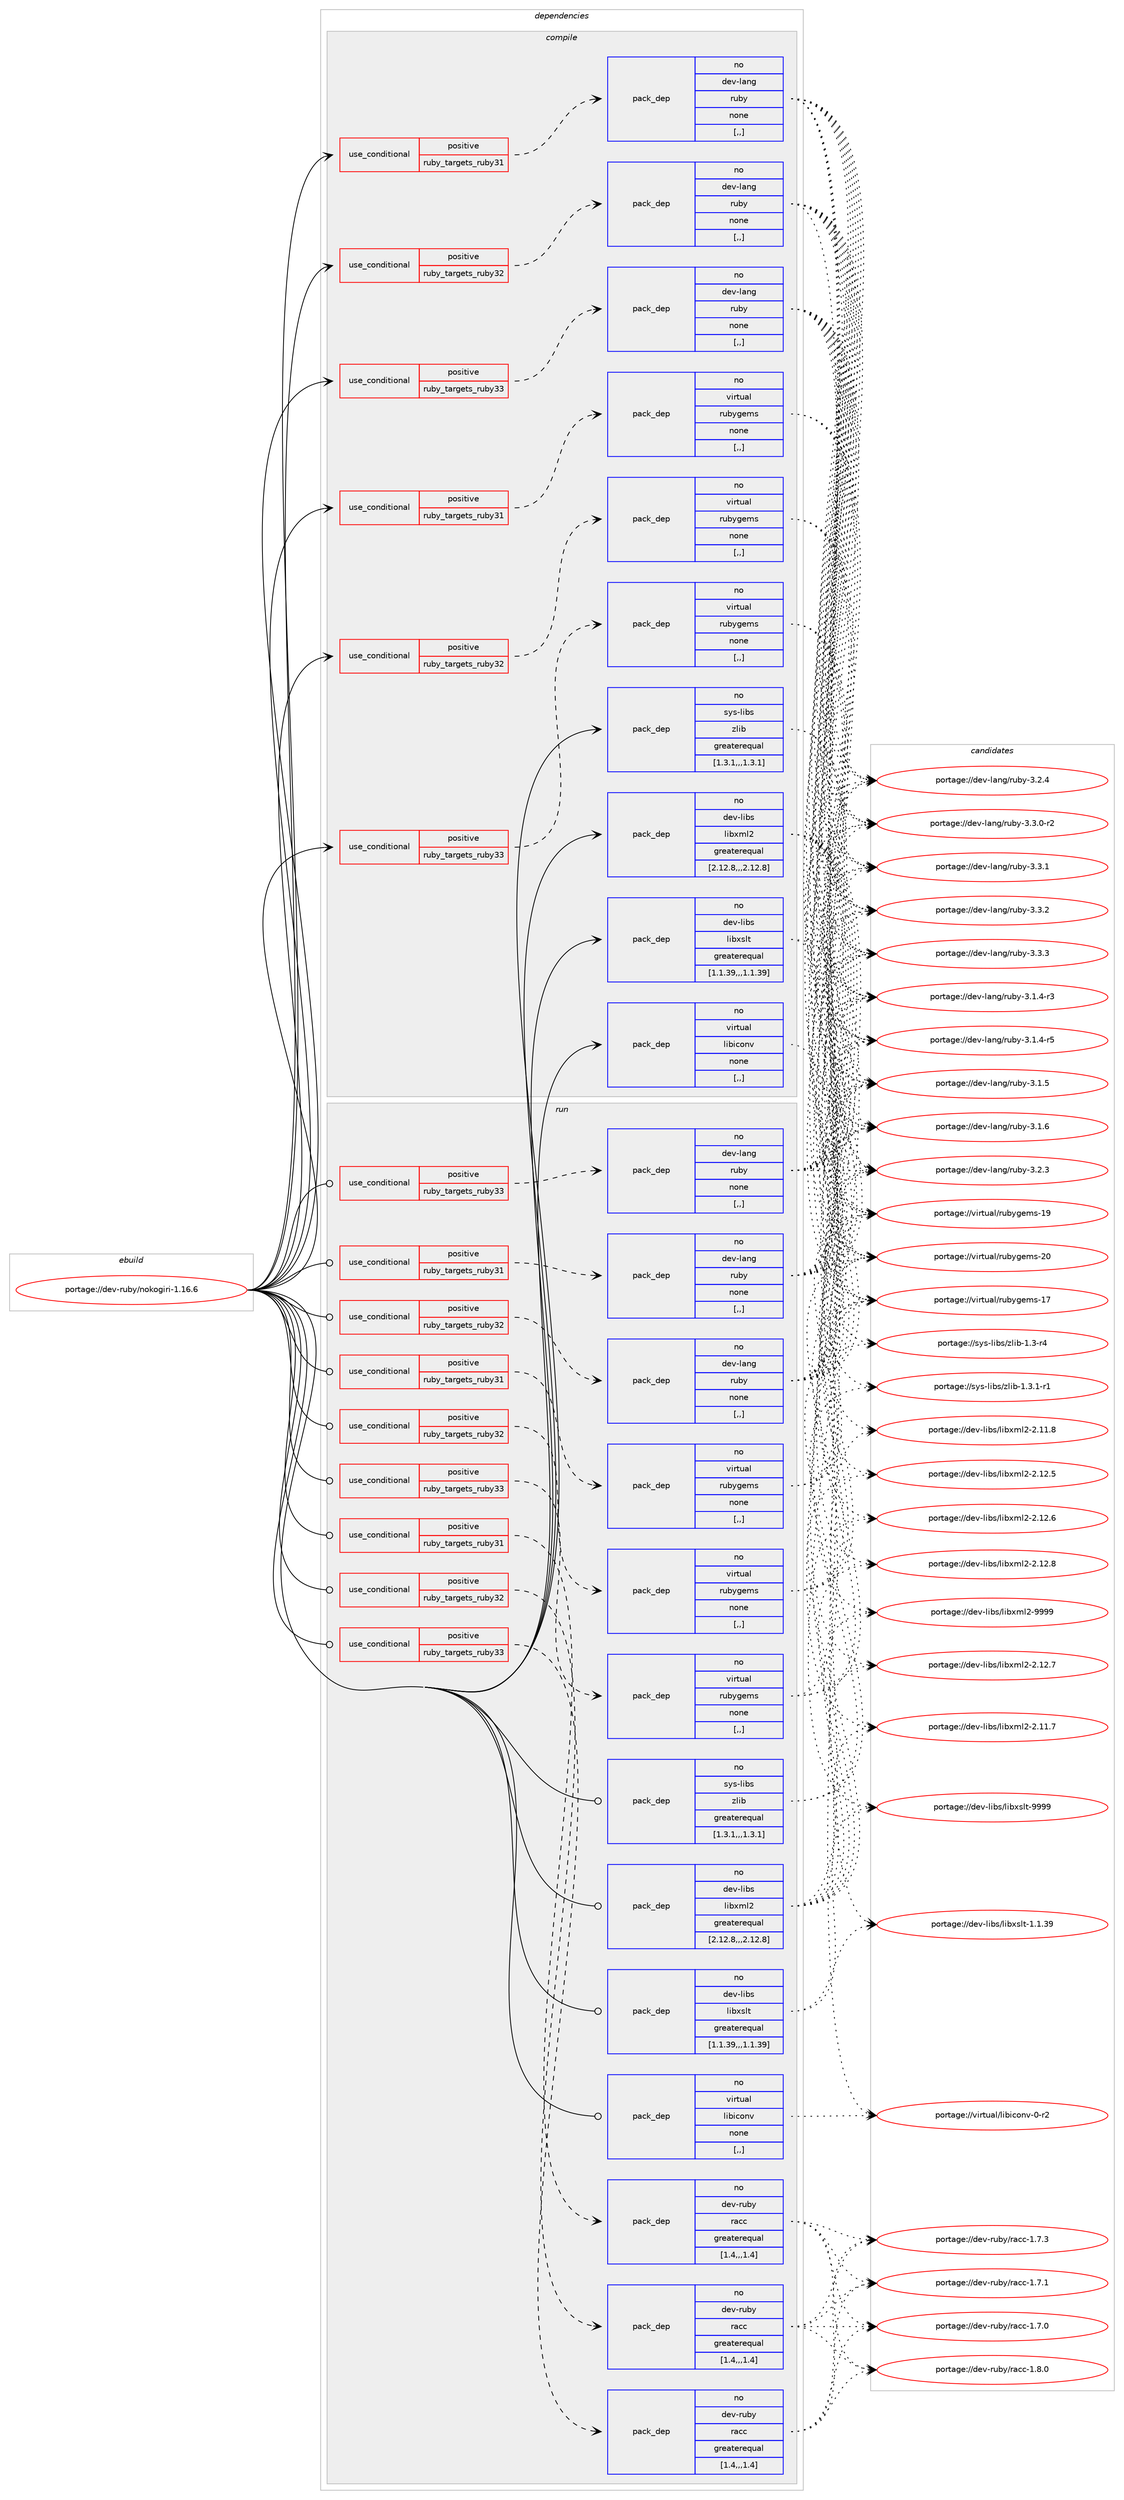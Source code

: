 digraph prolog {

# *************
# Graph options
# *************

newrank=true;
concentrate=true;
compound=true;
graph [rankdir=LR,fontname=Helvetica,fontsize=10,ranksep=1.5];#, ranksep=2.5, nodesep=0.2];
edge  [arrowhead=vee];
node  [fontname=Helvetica,fontsize=10];

# **********
# The ebuild
# **********

subgraph cluster_leftcol {
color=gray;
rank=same;
label=<<i>ebuild</i>>;
id [label="portage://dev-ruby/nokogiri-1.16.6", color=red, width=4, href="../dev-ruby/nokogiri-1.16.6.svg"];
}

# ****************
# The dependencies
# ****************

subgraph cluster_midcol {
color=gray;
label=<<i>dependencies</i>>;
subgraph cluster_compile {
fillcolor="#eeeeee";
style=filled;
label=<<i>compile</i>>;
subgraph cond50572 {
dependency188635 [label=<<TABLE BORDER="0" CELLBORDER="1" CELLSPACING="0" CELLPADDING="4"><TR><TD ROWSPAN="3" CELLPADDING="10">use_conditional</TD></TR><TR><TD>positive</TD></TR><TR><TD>ruby_targets_ruby31</TD></TR></TABLE>>, shape=none, color=red];
subgraph pack136755 {
dependency188636 [label=<<TABLE BORDER="0" CELLBORDER="1" CELLSPACING="0" CELLPADDING="4" WIDTH="220"><TR><TD ROWSPAN="6" CELLPADDING="30">pack_dep</TD></TR><TR><TD WIDTH="110">no</TD></TR><TR><TD>dev-lang</TD></TR><TR><TD>ruby</TD></TR><TR><TD>none</TD></TR><TR><TD>[,,]</TD></TR></TABLE>>, shape=none, color=blue];
}
dependency188635:e -> dependency188636:w [weight=20,style="dashed",arrowhead="vee"];
}
id:e -> dependency188635:w [weight=20,style="solid",arrowhead="vee"];
subgraph cond50573 {
dependency188637 [label=<<TABLE BORDER="0" CELLBORDER="1" CELLSPACING="0" CELLPADDING="4"><TR><TD ROWSPAN="3" CELLPADDING="10">use_conditional</TD></TR><TR><TD>positive</TD></TR><TR><TD>ruby_targets_ruby31</TD></TR></TABLE>>, shape=none, color=red];
subgraph pack136756 {
dependency188638 [label=<<TABLE BORDER="0" CELLBORDER="1" CELLSPACING="0" CELLPADDING="4" WIDTH="220"><TR><TD ROWSPAN="6" CELLPADDING="30">pack_dep</TD></TR><TR><TD WIDTH="110">no</TD></TR><TR><TD>virtual</TD></TR><TR><TD>rubygems</TD></TR><TR><TD>none</TD></TR><TR><TD>[,,]</TD></TR></TABLE>>, shape=none, color=blue];
}
dependency188637:e -> dependency188638:w [weight=20,style="dashed",arrowhead="vee"];
}
id:e -> dependency188637:w [weight=20,style="solid",arrowhead="vee"];
subgraph cond50574 {
dependency188639 [label=<<TABLE BORDER="0" CELLBORDER="1" CELLSPACING="0" CELLPADDING="4"><TR><TD ROWSPAN="3" CELLPADDING="10">use_conditional</TD></TR><TR><TD>positive</TD></TR><TR><TD>ruby_targets_ruby32</TD></TR></TABLE>>, shape=none, color=red];
subgraph pack136757 {
dependency188640 [label=<<TABLE BORDER="0" CELLBORDER="1" CELLSPACING="0" CELLPADDING="4" WIDTH="220"><TR><TD ROWSPAN="6" CELLPADDING="30">pack_dep</TD></TR><TR><TD WIDTH="110">no</TD></TR><TR><TD>dev-lang</TD></TR><TR><TD>ruby</TD></TR><TR><TD>none</TD></TR><TR><TD>[,,]</TD></TR></TABLE>>, shape=none, color=blue];
}
dependency188639:e -> dependency188640:w [weight=20,style="dashed",arrowhead="vee"];
}
id:e -> dependency188639:w [weight=20,style="solid",arrowhead="vee"];
subgraph cond50575 {
dependency188641 [label=<<TABLE BORDER="0" CELLBORDER="1" CELLSPACING="0" CELLPADDING="4"><TR><TD ROWSPAN="3" CELLPADDING="10">use_conditional</TD></TR><TR><TD>positive</TD></TR><TR><TD>ruby_targets_ruby32</TD></TR></TABLE>>, shape=none, color=red];
subgraph pack136758 {
dependency188642 [label=<<TABLE BORDER="0" CELLBORDER="1" CELLSPACING="0" CELLPADDING="4" WIDTH="220"><TR><TD ROWSPAN="6" CELLPADDING="30">pack_dep</TD></TR><TR><TD WIDTH="110">no</TD></TR><TR><TD>virtual</TD></TR><TR><TD>rubygems</TD></TR><TR><TD>none</TD></TR><TR><TD>[,,]</TD></TR></TABLE>>, shape=none, color=blue];
}
dependency188641:e -> dependency188642:w [weight=20,style="dashed",arrowhead="vee"];
}
id:e -> dependency188641:w [weight=20,style="solid",arrowhead="vee"];
subgraph cond50576 {
dependency188643 [label=<<TABLE BORDER="0" CELLBORDER="1" CELLSPACING="0" CELLPADDING="4"><TR><TD ROWSPAN="3" CELLPADDING="10">use_conditional</TD></TR><TR><TD>positive</TD></TR><TR><TD>ruby_targets_ruby33</TD></TR></TABLE>>, shape=none, color=red];
subgraph pack136759 {
dependency188644 [label=<<TABLE BORDER="0" CELLBORDER="1" CELLSPACING="0" CELLPADDING="4" WIDTH="220"><TR><TD ROWSPAN="6" CELLPADDING="30">pack_dep</TD></TR><TR><TD WIDTH="110">no</TD></TR><TR><TD>dev-lang</TD></TR><TR><TD>ruby</TD></TR><TR><TD>none</TD></TR><TR><TD>[,,]</TD></TR></TABLE>>, shape=none, color=blue];
}
dependency188643:e -> dependency188644:w [weight=20,style="dashed",arrowhead="vee"];
}
id:e -> dependency188643:w [weight=20,style="solid",arrowhead="vee"];
subgraph cond50577 {
dependency188645 [label=<<TABLE BORDER="0" CELLBORDER="1" CELLSPACING="0" CELLPADDING="4"><TR><TD ROWSPAN="3" CELLPADDING="10">use_conditional</TD></TR><TR><TD>positive</TD></TR><TR><TD>ruby_targets_ruby33</TD></TR></TABLE>>, shape=none, color=red];
subgraph pack136760 {
dependency188646 [label=<<TABLE BORDER="0" CELLBORDER="1" CELLSPACING="0" CELLPADDING="4" WIDTH="220"><TR><TD ROWSPAN="6" CELLPADDING="30">pack_dep</TD></TR><TR><TD WIDTH="110">no</TD></TR><TR><TD>virtual</TD></TR><TR><TD>rubygems</TD></TR><TR><TD>none</TD></TR><TR><TD>[,,]</TD></TR></TABLE>>, shape=none, color=blue];
}
dependency188645:e -> dependency188646:w [weight=20,style="dashed",arrowhead="vee"];
}
id:e -> dependency188645:w [weight=20,style="solid",arrowhead="vee"];
subgraph pack136761 {
dependency188647 [label=<<TABLE BORDER="0" CELLBORDER="1" CELLSPACING="0" CELLPADDING="4" WIDTH="220"><TR><TD ROWSPAN="6" CELLPADDING="30">pack_dep</TD></TR><TR><TD WIDTH="110">no</TD></TR><TR><TD>dev-libs</TD></TR><TR><TD>libxml2</TD></TR><TR><TD>greaterequal</TD></TR><TR><TD>[2.12.8,,,2.12.8]</TD></TR></TABLE>>, shape=none, color=blue];
}
id:e -> dependency188647:w [weight=20,style="solid",arrowhead="vee"];
subgraph pack136762 {
dependency188648 [label=<<TABLE BORDER="0" CELLBORDER="1" CELLSPACING="0" CELLPADDING="4" WIDTH="220"><TR><TD ROWSPAN="6" CELLPADDING="30">pack_dep</TD></TR><TR><TD WIDTH="110">no</TD></TR><TR><TD>dev-libs</TD></TR><TR><TD>libxslt</TD></TR><TR><TD>greaterequal</TD></TR><TR><TD>[1.1.39,,,1.1.39]</TD></TR></TABLE>>, shape=none, color=blue];
}
id:e -> dependency188648:w [weight=20,style="solid",arrowhead="vee"];
subgraph pack136763 {
dependency188649 [label=<<TABLE BORDER="0" CELLBORDER="1" CELLSPACING="0" CELLPADDING="4" WIDTH="220"><TR><TD ROWSPAN="6" CELLPADDING="30">pack_dep</TD></TR><TR><TD WIDTH="110">no</TD></TR><TR><TD>sys-libs</TD></TR><TR><TD>zlib</TD></TR><TR><TD>greaterequal</TD></TR><TR><TD>[1.3.1,,,1.3.1]</TD></TR></TABLE>>, shape=none, color=blue];
}
id:e -> dependency188649:w [weight=20,style="solid",arrowhead="vee"];
subgraph pack136764 {
dependency188650 [label=<<TABLE BORDER="0" CELLBORDER="1" CELLSPACING="0" CELLPADDING="4" WIDTH="220"><TR><TD ROWSPAN="6" CELLPADDING="30">pack_dep</TD></TR><TR><TD WIDTH="110">no</TD></TR><TR><TD>virtual</TD></TR><TR><TD>libiconv</TD></TR><TR><TD>none</TD></TR><TR><TD>[,,]</TD></TR></TABLE>>, shape=none, color=blue];
}
id:e -> dependency188650:w [weight=20,style="solid",arrowhead="vee"];
}
subgraph cluster_compileandrun {
fillcolor="#eeeeee";
style=filled;
label=<<i>compile and run</i>>;
}
subgraph cluster_run {
fillcolor="#eeeeee";
style=filled;
label=<<i>run</i>>;
subgraph cond50578 {
dependency188651 [label=<<TABLE BORDER="0" CELLBORDER="1" CELLSPACING="0" CELLPADDING="4"><TR><TD ROWSPAN="3" CELLPADDING="10">use_conditional</TD></TR><TR><TD>positive</TD></TR><TR><TD>ruby_targets_ruby31</TD></TR></TABLE>>, shape=none, color=red];
subgraph pack136765 {
dependency188652 [label=<<TABLE BORDER="0" CELLBORDER="1" CELLSPACING="0" CELLPADDING="4" WIDTH="220"><TR><TD ROWSPAN="6" CELLPADDING="30">pack_dep</TD></TR><TR><TD WIDTH="110">no</TD></TR><TR><TD>dev-lang</TD></TR><TR><TD>ruby</TD></TR><TR><TD>none</TD></TR><TR><TD>[,,]</TD></TR></TABLE>>, shape=none, color=blue];
}
dependency188651:e -> dependency188652:w [weight=20,style="dashed",arrowhead="vee"];
}
id:e -> dependency188651:w [weight=20,style="solid",arrowhead="odot"];
subgraph cond50579 {
dependency188653 [label=<<TABLE BORDER="0" CELLBORDER="1" CELLSPACING="0" CELLPADDING="4"><TR><TD ROWSPAN="3" CELLPADDING="10">use_conditional</TD></TR><TR><TD>positive</TD></TR><TR><TD>ruby_targets_ruby31</TD></TR></TABLE>>, shape=none, color=red];
subgraph pack136766 {
dependency188654 [label=<<TABLE BORDER="0" CELLBORDER="1" CELLSPACING="0" CELLPADDING="4" WIDTH="220"><TR><TD ROWSPAN="6" CELLPADDING="30">pack_dep</TD></TR><TR><TD WIDTH="110">no</TD></TR><TR><TD>dev-ruby</TD></TR><TR><TD>racc</TD></TR><TR><TD>greaterequal</TD></TR><TR><TD>[1.4,,,1.4]</TD></TR></TABLE>>, shape=none, color=blue];
}
dependency188653:e -> dependency188654:w [weight=20,style="dashed",arrowhead="vee"];
}
id:e -> dependency188653:w [weight=20,style="solid",arrowhead="odot"];
subgraph cond50580 {
dependency188655 [label=<<TABLE BORDER="0" CELLBORDER="1" CELLSPACING="0" CELLPADDING="4"><TR><TD ROWSPAN="3" CELLPADDING="10">use_conditional</TD></TR><TR><TD>positive</TD></TR><TR><TD>ruby_targets_ruby31</TD></TR></TABLE>>, shape=none, color=red];
subgraph pack136767 {
dependency188656 [label=<<TABLE BORDER="0" CELLBORDER="1" CELLSPACING="0" CELLPADDING="4" WIDTH="220"><TR><TD ROWSPAN="6" CELLPADDING="30">pack_dep</TD></TR><TR><TD WIDTH="110">no</TD></TR><TR><TD>virtual</TD></TR><TR><TD>rubygems</TD></TR><TR><TD>none</TD></TR><TR><TD>[,,]</TD></TR></TABLE>>, shape=none, color=blue];
}
dependency188655:e -> dependency188656:w [weight=20,style="dashed",arrowhead="vee"];
}
id:e -> dependency188655:w [weight=20,style="solid",arrowhead="odot"];
subgraph cond50581 {
dependency188657 [label=<<TABLE BORDER="0" CELLBORDER="1" CELLSPACING="0" CELLPADDING="4"><TR><TD ROWSPAN="3" CELLPADDING="10">use_conditional</TD></TR><TR><TD>positive</TD></TR><TR><TD>ruby_targets_ruby32</TD></TR></TABLE>>, shape=none, color=red];
subgraph pack136768 {
dependency188658 [label=<<TABLE BORDER="0" CELLBORDER="1" CELLSPACING="0" CELLPADDING="4" WIDTH="220"><TR><TD ROWSPAN="6" CELLPADDING="30">pack_dep</TD></TR><TR><TD WIDTH="110">no</TD></TR><TR><TD>dev-lang</TD></TR><TR><TD>ruby</TD></TR><TR><TD>none</TD></TR><TR><TD>[,,]</TD></TR></TABLE>>, shape=none, color=blue];
}
dependency188657:e -> dependency188658:w [weight=20,style="dashed",arrowhead="vee"];
}
id:e -> dependency188657:w [weight=20,style="solid",arrowhead="odot"];
subgraph cond50582 {
dependency188659 [label=<<TABLE BORDER="0" CELLBORDER="1" CELLSPACING="0" CELLPADDING="4"><TR><TD ROWSPAN="3" CELLPADDING="10">use_conditional</TD></TR><TR><TD>positive</TD></TR><TR><TD>ruby_targets_ruby32</TD></TR></TABLE>>, shape=none, color=red];
subgraph pack136769 {
dependency188660 [label=<<TABLE BORDER="0" CELLBORDER="1" CELLSPACING="0" CELLPADDING="4" WIDTH="220"><TR><TD ROWSPAN="6" CELLPADDING="30">pack_dep</TD></TR><TR><TD WIDTH="110">no</TD></TR><TR><TD>dev-ruby</TD></TR><TR><TD>racc</TD></TR><TR><TD>greaterequal</TD></TR><TR><TD>[1.4,,,1.4]</TD></TR></TABLE>>, shape=none, color=blue];
}
dependency188659:e -> dependency188660:w [weight=20,style="dashed",arrowhead="vee"];
}
id:e -> dependency188659:w [weight=20,style="solid",arrowhead="odot"];
subgraph cond50583 {
dependency188661 [label=<<TABLE BORDER="0" CELLBORDER="1" CELLSPACING="0" CELLPADDING="4"><TR><TD ROWSPAN="3" CELLPADDING="10">use_conditional</TD></TR><TR><TD>positive</TD></TR><TR><TD>ruby_targets_ruby32</TD></TR></TABLE>>, shape=none, color=red];
subgraph pack136770 {
dependency188662 [label=<<TABLE BORDER="0" CELLBORDER="1" CELLSPACING="0" CELLPADDING="4" WIDTH="220"><TR><TD ROWSPAN="6" CELLPADDING="30">pack_dep</TD></TR><TR><TD WIDTH="110">no</TD></TR><TR><TD>virtual</TD></TR><TR><TD>rubygems</TD></TR><TR><TD>none</TD></TR><TR><TD>[,,]</TD></TR></TABLE>>, shape=none, color=blue];
}
dependency188661:e -> dependency188662:w [weight=20,style="dashed",arrowhead="vee"];
}
id:e -> dependency188661:w [weight=20,style="solid",arrowhead="odot"];
subgraph cond50584 {
dependency188663 [label=<<TABLE BORDER="0" CELLBORDER="1" CELLSPACING="0" CELLPADDING="4"><TR><TD ROWSPAN="3" CELLPADDING="10">use_conditional</TD></TR><TR><TD>positive</TD></TR><TR><TD>ruby_targets_ruby33</TD></TR></TABLE>>, shape=none, color=red];
subgraph pack136771 {
dependency188664 [label=<<TABLE BORDER="0" CELLBORDER="1" CELLSPACING="0" CELLPADDING="4" WIDTH="220"><TR><TD ROWSPAN="6" CELLPADDING="30">pack_dep</TD></TR><TR><TD WIDTH="110">no</TD></TR><TR><TD>dev-lang</TD></TR><TR><TD>ruby</TD></TR><TR><TD>none</TD></TR><TR><TD>[,,]</TD></TR></TABLE>>, shape=none, color=blue];
}
dependency188663:e -> dependency188664:w [weight=20,style="dashed",arrowhead="vee"];
}
id:e -> dependency188663:w [weight=20,style="solid",arrowhead="odot"];
subgraph cond50585 {
dependency188665 [label=<<TABLE BORDER="0" CELLBORDER="1" CELLSPACING="0" CELLPADDING="4"><TR><TD ROWSPAN="3" CELLPADDING="10">use_conditional</TD></TR><TR><TD>positive</TD></TR><TR><TD>ruby_targets_ruby33</TD></TR></TABLE>>, shape=none, color=red];
subgraph pack136772 {
dependency188666 [label=<<TABLE BORDER="0" CELLBORDER="1" CELLSPACING="0" CELLPADDING="4" WIDTH="220"><TR><TD ROWSPAN="6" CELLPADDING="30">pack_dep</TD></TR><TR><TD WIDTH="110">no</TD></TR><TR><TD>dev-ruby</TD></TR><TR><TD>racc</TD></TR><TR><TD>greaterequal</TD></TR><TR><TD>[1.4,,,1.4]</TD></TR></TABLE>>, shape=none, color=blue];
}
dependency188665:e -> dependency188666:w [weight=20,style="dashed",arrowhead="vee"];
}
id:e -> dependency188665:w [weight=20,style="solid",arrowhead="odot"];
subgraph cond50586 {
dependency188667 [label=<<TABLE BORDER="0" CELLBORDER="1" CELLSPACING="0" CELLPADDING="4"><TR><TD ROWSPAN="3" CELLPADDING="10">use_conditional</TD></TR><TR><TD>positive</TD></TR><TR><TD>ruby_targets_ruby33</TD></TR></TABLE>>, shape=none, color=red];
subgraph pack136773 {
dependency188668 [label=<<TABLE BORDER="0" CELLBORDER="1" CELLSPACING="0" CELLPADDING="4" WIDTH="220"><TR><TD ROWSPAN="6" CELLPADDING="30">pack_dep</TD></TR><TR><TD WIDTH="110">no</TD></TR><TR><TD>virtual</TD></TR><TR><TD>rubygems</TD></TR><TR><TD>none</TD></TR><TR><TD>[,,]</TD></TR></TABLE>>, shape=none, color=blue];
}
dependency188667:e -> dependency188668:w [weight=20,style="dashed",arrowhead="vee"];
}
id:e -> dependency188667:w [weight=20,style="solid",arrowhead="odot"];
subgraph pack136774 {
dependency188669 [label=<<TABLE BORDER="0" CELLBORDER="1" CELLSPACING="0" CELLPADDING="4" WIDTH="220"><TR><TD ROWSPAN="6" CELLPADDING="30">pack_dep</TD></TR><TR><TD WIDTH="110">no</TD></TR><TR><TD>dev-libs</TD></TR><TR><TD>libxml2</TD></TR><TR><TD>greaterequal</TD></TR><TR><TD>[2.12.8,,,2.12.8]</TD></TR></TABLE>>, shape=none, color=blue];
}
id:e -> dependency188669:w [weight=20,style="solid",arrowhead="odot"];
subgraph pack136775 {
dependency188670 [label=<<TABLE BORDER="0" CELLBORDER="1" CELLSPACING="0" CELLPADDING="4" WIDTH="220"><TR><TD ROWSPAN="6" CELLPADDING="30">pack_dep</TD></TR><TR><TD WIDTH="110">no</TD></TR><TR><TD>dev-libs</TD></TR><TR><TD>libxslt</TD></TR><TR><TD>greaterequal</TD></TR><TR><TD>[1.1.39,,,1.1.39]</TD></TR></TABLE>>, shape=none, color=blue];
}
id:e -> dependency188670:w [weight=20,style="solid",arrowhead="odot"];
subgraph pack136776 {
dependency188671 [label=<<TABLE BORDER="0" CELLBORDER="1" CELLSPACING="0" CELLPADDING="4" WIDTH="220"><TR><TD ROWSPAN="6" CELLPADDING="30">pack_dep</TD></TR><TR><TD WIDTH="110">no</TD></TR><TR><TD>sys-libs</TD></TR><TR><TD>zlib</TD></TR><TR><TD>greaterequal</TD></TR><TR><TD>[1.3.1,,,1.3.1]</TD></TR></TABLE>>, shape=none, color=blue];
}
id:e -> dependency188671:w [weight=20,style="solid",arrowhead="odot"];
subgraph pack136777 {
dependency188672 [label=<<TABLE BORDER="0" CELLBORDER="1" CELLSPACING="0" CELLPADDING="4" WIDTH="220"><TR><TD ROWSPAN="6" CELLPADDING="30">pack_dep</TD></TR><TR><TD WIDTH="110">no</TD></TR><TR><TD>virtual</TD></TR><TR><TD>libiconv</TD></TR><TR><TD>none</TD></TR><TR><TD>[,,]</TD></TR></TABLE>>, shape=none, color=blue];
}
id:e -> dependency188672:w [weight=20,style="solid",arrowhead="odot"];
}
}

# **************
# The candidates
# **************

subgraph cluster_choices {
rank=same;
color=gray;
label=<<i>candidates</i>>;

subgraph choice136755 {
color=black;
nodesep=1;
choice100101118451089711010347114117981214551464946524511451 [label="portage://dev-lang/ruby-3.1.4-r3", color=red, width=4,href="../dev-lang/ruby-3.1.4-r3.svg"];
choice100101118451089711010347114117981214551464946524511453 [label="portage://dev-lang/ruby-3.1.4-r5", color=red, width=4,href="../dev-lang/ruby-3.1.4-r5.svg"];
choice10010111845108971101034711411798121455146494653 [label="portage://dev-lang/ruby-3.1.5", color=red, width=4,href="../dev-lang/ruby-3.1.5.svg"];
choice10010111845108971101034711411798121455146494654 [label="portage://dev-lang/ruby-3.1.6", color=red, width=4,href="../dev-lang/ruby-3.1.6.svg"];
choice10010111845108971101034711411798121455146504651 [label="portage://dev-lang/ruby-3.2.3", color=red, width=4,href="../dev-lang/ruby-3.2.3.svg"];
choice10010111845108971101034711411798121455146504652 [label="portage://dev-lang/ruby-3.2.4", color=red, width=4,href="../dev-lang/ruby-3.2.4.svg"];
choice100101118451089711010347114117981214551465146484511450 [label="portage://dev-lang/ruby-3.3.0-r2", color=red, width=4,href="../dev-lang/ruby-3.3.0-r2.svg"];
choice10010111845108971101034711411798121455146514649 [label="portage://dev-lang/ruby-3.3.1", color=red, width=4,href="../dev-lang/ruby-3.3.1.svg"];
choice10010111845108971101034711411798121455146514650 [label="portage://dev-lang/ruby-3.3.2", color=red, width=4,href="../dev-lang/ruby-3.3.2.svg"];
choice10010111845108971101034711411798121455146514651 [label="portage://dev-lang/ruby-3.3.3", color=red, width=4,href="../dev-lang/ruby-3.3.3.svg"];
dependency188636:e -> choice100101118451089711010347114117981214551464946524511451:w [style=dotted,weight="100"];
dependency188636:e -> choice100101118451089711010347114117981214551464946524511453:w [style=dotted,weight="100"];
dependency188636:e -> choice10010111845108971101034711411798121455146494653:w [style=dotted,weight="100"];
dependency188636:e -> choice10010111845108971101034711411798121455146494654:w [style=dotted,weight="100"];
dependency188636:e -> choice10010111845108971101034711411798121455146504651:w [style=dotted,weight="100"];
dependency188636:e -> choice10010111845108971101034711411798121455146504652:w [style=dotted,weight="100"];
dependency188636:e -> choice100101118451089711010347114117981214551465146484511450:w [style=dotted,weight="100"];
dependency188636:e -> choice10010111845108971101034711411798121455146514649:w [style=dotted,weight="100"];
dependency188636:e -> choice10010111845108971101034711411798121455146514650:w [style=dotted,weight="100"];
dependency188636:e -> choice10010111845108971101034711411798121455146514651:w [style=dotted,weight="100"];
}
subgraph choice136756 {
color=black;
nodesep=1;
choice118105114116117971084711411798121103101109115454955 [label="portage://virtual/rubygems-17", color=red, width=4,href="../virtual/rubygems-17.svg"];
choice118105114116117971084711411798121103101109115454957 [label="portage://virtual/rubygems-19", color=red, width=4,href="../virtual/rubygems-19.svg"];
choice118105114116117971084711411798121103101109115455048 [label="portage://virtual/rubygems-20", color=red, width=4,href="../virtual/rubygems-20.svg"];
dependency188638:e -> choice118105114116117971084711411798121103101109115454955:w [style=dotted,weight="100"];
dependency188638:e -> choice118105114116117971084711411798121103101109115454957:w [style=dotted,weight="100"];
dependency188638:e -> choice118105114116117971084711411798121103101109115455048:w [style=dotted,weight="100"];
}
subgraph choice136757 {
color=black;
nodesep=1;
choice100101118451089711010347114117981214551464946524511451 [label="portage://dev-lang/ruby-3.1.4-r3", color=red, width=4,href="../dev-lang/ruby-3.1.4-r3.svg"];
choice100101118451089711010347114117981214551464946524511453 [label="portage://dev-lang/ruby-3.1.4-r5", color=red, width=4,href="../dev-lang/ruby-3.1.4-r5.svg"];
choice10010111845108971101034711411798121455146494653 [label="portage://dev-lang/ruby-3.1.5", color=red, width=4,href="../dev-lang/ruby-3.1.5.svg"];
choice10010111845108971101034711411798121455146494654 [label="portage://dev-lang/ruby-3.1.6", color=red, width=4,href="../dev-lang/ruby-3.1.6.svg"];
choice10010111845108971101034711411798121455146504651 [label="portage://dev-lang/ruby-3.2.3", color=red, width=4,href="../dev-lang/ruby-3.2.3.svg"];
choice10010111845108971101034711411798121455146504652 [label="portage://dev-lang/ruby-3.2.4", color=red, width=4,href="../dev-lang/ruby-3.2.4.svg"];
choice100101118451089711010347114117981214551465146484511450 [label="portage://dev-lang/ruby-3.3.0-r2", color=red, width=4,href="../dev-lang/ruby-3.3.0-r2.svg"];
choice10010111845108971101034711411798121455146514649 [label="portage://dev-lang/ruby-3.3.1", color=red, width=4,href="../dev-lang/ruby-3.3.1.svg"];
choice10010111845108971101034711411798121455146514650 [label="portage://dev-lang/ruby-3.3.2", color=red, width=4,href="../dev-lang/ruby-3.3.2.svg"];
choice10010111845108971101034711411798121455146514651 [label="portage://dev-lang/ruby-3.3.3", color=red, width=4,href="../dev-lang/ruby-3.3.3.svg"];
dependency188640:e -> choice100101118451089711010347114117981214551464946524511451:w [style=dotted,weight="100"];
dependency188640:e -> choice100101118451089711010347114117981214551464946524511453:w [style=dotted,weight="100"];
dependency188640:e -> choice10010111845108971101034711411798121455146494653:w [style=dotted,weight="100"];
dependency188640:e -> choice10010111845108971101034711411798121455146494654:w [style=dotted,weight="100"];
dependency188640:e -> choice10010111845108971101034711411798121455146504651:w [style=dotted,weight="100"];
dependency188640:e -> choice10010111845108971101034711411798121455146504652:w [style=dotted,weight="100"];
dependency188640:e -> choice100101118451089711010347114117981214551465146484511450:w [style=dotted,weight="100"];
dependency188640:e -> choice10010111845108971101034711411798121455146514649:w [style=dotted,weight="100"];
dependency188640:e -> choice10010111845108971101034711411798121455146514650:w [style=dotted,weight="100"];
dependency188640:e -> choice10010111845108971101034711411798121455146514651:w [style=dotted,weight="100"];
}
subgraph choice136758 {
color=black;
nodesep=1;
choice118105114116117971084711411798121103101109115454955 [label="portage://virtual/rubygems-17", color=red, width=4,href="../virtual/rubygems-17.svg"];
choice118105114116117971084711411798121103101109115454957 [label="portage://virtual/rubygems-19", color=red, width=4,href="../virtual/rubygems-19.svg"];
choice118105114116117971084711411798121103101109115455048 [label="portage://virtual/rubygems-20", color=red, width=4,href="../virtual/rubygems-20.svg"];
dependency188642:e -> choice118105114116117971084711411798121103101109115454955:w [style=dotted,weight="100"];
dependency188642:e -> choice118105114116117971084711411798121103101109115454957:w [style=dotted,weight="100"];
dependency188642:e -> choice118105114116117971084711411798121103101109115455048:w [style=dotted,weight="100"];
}
subgraph choice136759 {
color=black;
nodesep=1;
choice100101118451089711010347114117981214551464946524511451 [label="portage://dev-lang/ruby-3.1.4-r3", color=red, width=4,href="../dev-lang/ruby-3.1.4-r3.svg"];
choice100101118451089711010347114117981214551464946524511453 [label="portage://dev-lang/ruby-3.1.4-r5", color=red, width=4,href="../dev-lang/ruby-3.1.4-r5.svg"];
choice10010111845108971101034711411798121455146494653 [label="portage://dev-lang/ruby-3.1.5", color=red, width=4,href="../dev-lang/ruby-3.1.5.svg"];
choice10010111845108971101034711411798121455146494654 [label="portage://dev-lang/ruby-3.1.6", color=red, width=4,href="../dev-lang/ruby-3.1.6.svg"];
choice10010111845108971101034711411798121455146504651 [label="portage://dev-lang/ruby-3.2.3", color=red, width=4,href="../dev-lang/ruby-3.2.3.svg"];
choice10010111845108971101034711411798121455146504652 [label="portage://dev-lang/ruby-3.2.4", color=red, width=4,href="../dev-lang/ruby-3.2.4.svg"];
choice100101118451089711010347114117981214551465146484511450 [label="portage://dev-lang/ruby-3.3.0-r2", color=red, width=4,href="../dev-lang/ruby-3.3.0-r2.svg"];
choice10010111845108971101034711411798121455146514649 [label="portage://dev-lang/ruby-3.3.1", color=red, width=4,href="../dev-lang/ruby-3.3.1.svg"];
choice10010111845108971101034711411798121455146514650 [label="portage://dev-lang/ruby-3.3.2", color=red, width=4,href="../dev-lang/ruby-3.3.2.svg"];
choice10010111845108971101034711411798121455146514651 [label="portage://dev-lang/ruby-3.3.3", color=red, width=4,href="../dev-lang/ruby-3.3.3.svg"];
dependency188644:e -> choice100101118451089711010347114117981214551464946524511451:w [style=dotted,weight="100"];
dependency188644:e -> choice100101118451089711010347114117981214551464946524511453:w [style=dotted,weight="100"];
dependency188644:e -> choice10010111845108971101034711411798121455146494653:w [style=dotted,weight="100"];
dependency188644:e -> choice10010111845108971101034711411798121455146494654:w [style=dotted,weight="100"];
dependency188644:e -> choice10010111845108971101034711411798121455146504651:w [style=dotted,weight="100"];
dependency188644:e -> choice10010111845108971101034711411798121455146504652:w [style=dotted,weight="100"];
dependency188644:e -> choice100101118451089711010347114117981214551465146484511450:w [style=dotted,weight="100"];
dependency188644:e -> choice10010111845108971101034711411798121455146514649:w [style=dotted,weight="100"];
dependency188644:e -> choice10010111845108971101034711411798121455146514650:w [style=dotted,weight="100"];
dependency188644:e -> choice10010111845108971101034711411798121455146514651:w [style=dotted,weight="100"];
}
subgraph choice136760 {
color=black;
nodesep=1;
choice118105114116117971084711411798121103101109115454955 [label="portage://virtual/rubygems-17", color=red, width=4,href="../virtual/rubygems-17.svg"];
choice118105114116117971084711411798121103101109115454957 [label="portage://virtual/rubygems-19", color=red, width=4,href="../virtual/rubygems-19.svg"];
choice118105114116117971084711411798121103101109115455048 [label="portage://virtual/rubygems-20", color=red, width=4,href="../virtual/rubygems-20.svg"];
dependency188646:e -> choice118105114116117971084711411798121103101109115454955:w [style=dotted,weight="100"];
dependency188646:e -> choice118105114116117971084711411798121103101109115454957:w [style=dotted,weight="100"];
dependency188646:e -> choice118105114116117971084711411798121103101109115455048:w [style=dotted,weight="100"];
}
subgraph choice136761 {
color=black;
nodesep=1;
choice100101118451081059811547108105981201091085045504649494655 [label="portage://dev-libs/libxml2-2.11.7", color=red, width=4,href="../dev-libs/libxml2-2.11.7.svg"];
choice100101118451081059811547108105981201091085045504649494656 [label="portage://dev-libs/libxml2-2.11.8", color=red, width=4,href="../dev-libs/libxml2-2.11.8.svg"];
choice100101118451081059811547108105981201091085045504649504653 [label="portage://dev-libs/libxml2-2.12.5", color=red, width=4,href="../dev-libs/libxml2-2.12.5.svg"];
choice100101118451081059811547108105981201091085045504649504654 [label="portage://dev-libs/libxml2-2.12.6", color=red, width=4,href="../dev-libs/libxml2-2.12.6.svg"];
choice100101118451081059811547108105981201091085045504649504655 [label="portage://dev-libs/libxml2-2.12.7", color=red, width=4,href="../dev-libs/libxml2-2.12.7.svg"];
choice100101118451081059811547108105981201091085045504649504656 [label="portage://dev-libs/libxml2-2.12.8", color=red, width=4,href="../dev-libs/libxml2-2.12.8.svg"];
choice10010111845108105981154710810598120109108504557575757 [label="portage://dev-libs/libxml2-9999", color=red, width=4,href="../dev-libs/libxml2-9999.svg"];
dependency188647:e -> choice100101118451081059811547108105981201091085045504649494655:w [style=dotted,weight="100"];
dependency188647:e -> choice100101118451081059811547108105981201091085045504649494656:w [style=dotted,weight="100"];
dependency188647:e -> choice100101118451081059811547108105981201091085045504649504653:w [style=dotted,weight="100"];
dependency188647:e -> choice100101118451081059811547108105981201091085045504649504654:w [style=dotted,weight="100"];
dependency188647:e -> choice100101118451081059811547108105981201091085045504649504655:w [style=dotted,weight="100"];
dependency188647:e -> choice100101118451081059811547108105981201091085045504649504656:w [style=dotted,weight="100"];
dependency188647:e -> choice10010111845108105981154710810598120109108504557575757:w [style=dotted,weight="100"];
}
subgraph choice136762 {
color=black;
nodesep=1;
choice1001011184510810598115471081059812011510811645494649465157 [label="portage://dev-libs/libxslt-1.1.39", color=red, width=4,href="../dev-libs/libxslt-1.1.39.svg"];
choice100101118451081059811547108105981201151081164557575757 [label="portage://dev-libs/libxslt-9999", color=red, width=4,href="../dev-libs/libxslt-9999.svg"];
dependency188648:e -> choice1001011184510810598115471081059812011510811645494649465157:w [style=dotted,weight="100"];
dependency188648:e -> choice100101118451081059811547108105981201151081164557575757:w [style=dotted,weight="100"];
}
subgraph choice136763 {
color=black;
nodesep=1;
choice11512111545108105981154712210810598454946514511452 [label="portage://sys-libs/zlib-1.3-r4", color=red, width=4,href="../sys-libs/zlib-1.3-r4.svg"];
choice115121115451081059811547122108105984549465146494511449 [label="portage://sys-libs/zlib-1.3.1-r1", color=red, width=4,href="../sys-libs/zlib-1.3.1-r1.svg"];
dependency188649:e -> choice11512111545108105981154712210810598454946514511452:w [style=dotted,weight="100"];
dependency188649:e -> choice115121115451081059811547122108105984549465146494511449:w [style=dotted,weight="100"];
}
subgraph choice136764 {
color=black;
nodesep=1;
choice1181051141161179710847108105981059911111011845484511450 [label="portage://virtual/libiconv-0-r2", color=red, width=4,href="../virtual/libiconv-0-r2.svg"];
dependency188650:e -> choice1181051141161179710847108105981059911111011845484511450:w [style=dotted,weight="100"];
}
subgraph choice136765 {
color=black;
nodesep=1;
choice100101118451089711010347114117981214551464946524511451 [label="portage://dev-lang/ruby-3.1.4-r3", color=red, width=4,href="../dev-lang/ruby-3.1.4-r3.svg"];
choice100101118451089711010347114117981214551464946524511453 [label="portage://dev-lang/ruby-3.1.4-r5", color=red, width=4,href="../dev-lang/ruby-3.1.4-r5.svg"];
choice10010111845108971101034711411798121455146494653 [label="portage://dev-lang/ruby-3.1.5", color=red, width=4,href="../dev-lang/ruby-3.1.5.svg"];
choice10010111845108971101034711411798121455146494654 [label="portage://dev-lang/ruby-3.1.6", color=red, width=4,href="../dev-lang/ruby-3.1.6.svg"];
choice10010111845108971101034711411798121455146504651 [label="portage://dev-lang/ruby-3.2.3", color=red, width=4,href="../dev-lang/ruby-3.2.3.svg"];
choice10010111845108971101034711411798121455146504652 [label="portage://dev-lang/ruby-3.2.4", color=red, width=4,href="../dev-lang/ruby-3.2.4.svg"];
choice100101118451089711010347114117981214551465146484511450 [label="portage://dev-lang/ruby-3.3.0-r2", color=red, width=4,href="../dev-lang/ruby-3.3.0-r2.svg"];
choice10010111845108971101034711411798121455146514649 [label="portage://dev-lang/ruby-3.3.1", color=red, width=4,href="../dev-lang/ruby-3.3.1.svg"];
choice10010111845108971101034711411798121455146514650 [label="portage://dev-lang/ruby-3.3.2", color=red, width=4,href="../dev-lang/ruby-3.3.2.svg"];
choice10010111845108971101034711411798121455146514651 [label="portage://dev-lang/ruby-3.3.3", color=red, width=4,href="../dev-lang/ruby-3.3.3.svg"];
dependency188652:e -> choice100101118451089711010347114117981214551464946524511451:w [style=dotted,weight="100"];
dependency188652:e -> choice100101118451089711010347114117981214551464946524511453:w [style=dotted,weight="100"];
dependency188652:e -> choice10010111845108971101034711411798121455146494653:w [style=dotted,weight="100"];
dependency188652:e -> choice10010111845108971101034711411798121455146494654:w [style=dotted,weight="100"];
dependency188652:e -> choice10010111845108971101034711411798121455146504651:w [style=dotted,weight="100"];
dependency188652:e -> choice10010111845108971101034711411798121455146504652:w [style=dotted,weight="100"];
dependency188652:e -> choice100101118451089711010347114117981214551465146484511450:w [style=dotted,weight="100"];
dependency188652:e -> choice10010111845108971101034711411798121455146514649:w [style=dotted,weight="100"];
dependency188652:e -> choice10010111845108971101034711411798121455146514650:w [style=dotted,weight="100"];
dependency188652:e -> choice10010111845108971101034711411798121455146514651:w [style=dotted,weight="100"];
}
subgraph choice136766 {
color=black;
nodesep=1;
choice100101118451141179812147114979999454946554648 [label="portage://dev-ruby/racc-1.7.0", color=red, width=4,href="../dev-ruby/racc-1.7.0.svg"];
choice100101118451141179812147114979999454946554649 [label="portage://dev-ruby/racc-1.7.1", color=red, width=4,href="../dev-ruby/racc-1.7.1.svg"];
choice100101118451141179812147114979999454946554651 [label="portage://dev-ruby/racc-1.7.3", color=red, width=4,href="../dev-ruby/racc-1.7.3.svg"];
choice100101118451141179812147114979999454946564648 [label="portage://dev-ruby/racc-1.8.0", color=red, width=4,href="../dev-ruby/racc-1.8.0.svg"];
dependency188654:e -> choice100101118451141179812147114979999454946554648:w [style=dotted,weight="100"];
dependency188654:e -> choice100101118451141179812147114979999454946554649:w [style=dotted,weight="100"];
dependency188654:e -> choice100101118451141179812147114979999454946554651:w [style=dotted,weight="100"];
dependency188654:e -> choice100101118451141179812147114979999454946564648:w [style=dotted,weight="100"];
}
subgraph choice136767 {
color=black;
nodesep=1;
choice118105114116117971084711411798121103101109115454955 [label="portage://virtual/rubygems-17", color=red, width=4,href="../virtual/rubygems-17.svg"];
choice118105114116117971084711411798121103101109115454957 [label="portage://virtual/rubygems-19", color=red, width=4,href="../virtual/rubygems-19.svg"];
choice118105114116117971084711411798121103101109115455048 [label="portage://virtual/rubygems-20", color=red, width=4,href="../virtual/rubygems-20.svg"];
dependency188656:e -> choice118105114116117971084711411798121103101109115454955:w [style=dotted,weight="100"];
dependency188656:e -> choice118105114116117971084711411798121103101109115454957:w [style=dotted,weight="100"];
dependency188656:e -> choice118105114116117971084711411798121103101109115455048:w [style=dotted,weight="100"];
}
subgraph choice136768 {
color=black;
nodesep=1;
choice100101118451089711010347114117981214551464946524511451 [label="portage://dev-lang/ruby-3.1.4-r3", color=red, width=4,href="../dev-lang/ruby-3.1.4-r3.svg"];
choice100101118451089711010347114117981214551464946524511453 [label="portage://dev-lang/ruby-3.1.4-r5", color=red, width=4,href="../dev-lang/ruby-3.1.4-r5.svg"];
choice10010111845108971101034711411798121455146494653 [label="portage://dev-lang/ruby-3.1.5", color=red, width=4,href="../dev-lang/ruby-3.1.5.svg"];
choice10010111845108971101034711411798121455146494654 [label="portage://dev-lang/ruby-3.1.6", color=red, width=4,href="../dev-lang/ruby-3.1.6.svg"];
choice10010111845108971101034711411798121455146504651 [label="portage://dev-lang/ruby-3.2.3", color=red, width=4,href="../dev-lang/ruby-3.2.3.svg"];
choice10010111845108971101034711411798121455146504652 [label="portage://dev-lang/ruby-3.2.4", color=red, width=4,href="../dev-lang/ruby-3.2.4.svg"];
choice100101118451089711010347114117981214551465146484511450 [label="portage://dev-lang/ruby-3.3.0-r2", color=red, width=4,href="../dev-lang/ruby-3.3.0-r2.svg"];
choice10010111845108971101034711411798121455146514649 [label="portage://dev-lang/ruby-3.3.1", color=red, width=4,href="../dev-lang/ruby-3.3.1.svg"];
choice10010111845108971101034711411798121455146514650 [label="portage://dev-lang/ruby-3.3.2", color=red, width=4,href="../dev-lang/ruby-3.3.2.svg"];
choice10010111845108971101034711411798121455146514651 [label="portage://dev-lang/ruby-3.3.3", color=red, width=4,href="../dev-lang/ruby-3.3.3.svg"];
dependency188658:e -> choice100101118451089711010347114117981214551464946524511451:w [style=dotted,weight="100"];
dependency188658:e -> choice100101118451089711010347114117981214551464946524511453:w [style=dotted,weight="100"];
dependency188658:e -> choice10010111845108971101034711411798121455146494653:w [style=dotted,weight="100"];
dependency188658:e -> choice10010111845108971101034711411798121455146494654:w [style=dotted,weight="100"];
dependency188658:e -> choice10010111845108971101034711411798121455146504651:w [style=dotted,weight="100"];
dependency188658:e -> choice10010111845108971101034711411798121455146504652:w [style=dotted,weight="100"];
dependency188658:e -> choice100101118451089711010347114117981214551465146484511450:w [style=dotted,weight="100"];
dependency188658:e -> choice10010111845108971101034711411798121455146514649:w [style=dotted,weight="100"];
dependency188658:e -> choice10010111845108971101034711411798121455146514650:w [style=dotted,weight="100"];
dependency188658:e -> choice10010111845108971101034711411798121455146514651:w [style=dotted,weight="100"];
}
subgraph choice136769 {
color=black;
nodesep=1;
choice100101118451141179812147114979999454946554648 [label="portage://dev-ruby/racc-1.7.0", color=red, width=4,href="../dev-ruby/racc-1.7.0.svg"];
choice100101118451141179812147114979999454946554649 [label="portage://dev-ruby/racc-1.7.1", color=red, width=4,href="../dev-ruby/racc-1.7.1.svg"];
choice100101118451141179812147114979999454946554651 [label="portage://dev-ruby/racc-1.7.3", color=red, width=4,href="../dev-ruby/racc-1.7.3.svg"];
choice100101118451141179812147114979999454946564648 [label="portage://dev-ruby/racc-1.8.0", color=red, width=4,href="../dev-ruby/racc-1.8.0.svg"];
dependency188660:e -> choice100101118451141179812147114979999454946554648:w [style=dotted,weight="100"];
dependency188660:e -> choice100101118451141179812147114979999454946554649:w [style=dotted,weight="100"];
dependency188660:e -> choice100101118451141179812147114979999454946554651:w [style=dotted,weight="100"];
dependency188660:e -> choice100101118451141179812147114979999454946564648:w [style=dotted,weight="100"];
}
subgraph choice136770 {
color=black;
nodesep=1;
choice118105114116117971084711411798121103101109115454955 [label="portage://virtual/rubygems-17", color=red, width=4,href="../virtual/rubygems-17.svg"];
choice118105114116117971084711411798121103101109115454957 [label="portage://virtual/rubygems-19", color=red, width=4,href="../virtual/rubygems-19.svg"];
choice118105114116117971084711411798121103101109115455048 [label="portage://virtual/rubygems-20", color=red, width=4,href="../virtual/rubygems-20.svg"];
dependency188662:e -> choice118105114116117971084711411798121103101109115454955:w [style=dotted,weight="100"];
dependency188662:e -> choice118105114116117971084711411798121103101109115454957:w [style=dotted,weight="100"];
dependency188662:e -> choice118105114116117971084711411798121103101109115455048:w [style=dotted,weight="100"];
}
subgraph choice136771 {
color=black;
nodesep=1;
choice100101118451089711010347114117981214551464946524511451 [label="portage://dev-lang/ruby-3.1.4-r3", color=red, width=4,href="../dev-lang/ruby-3.1.4-r3.svg"];
choice100101118451089711010347114117981214551464946524511453 [label="portage://dev-lang/ruby-3.1.4-r5", color=red, width=4,href="../dev-lang/ruby-3.1.4-r5.svg"];
choice10010111845108971101034711411798121455146494653 [label="portage://dev-lang/ruby-3.1.5", color=red, width=4,href="../dev-lang/ruby-3.1.5.svg"];
choice10010111845108971101034711411798121455146494654 [label="portage://dev-lang/ruby-3.1.6", color=red, width=4,href="../dev-lang/ruby-3.1.6.svg"];
choice10010111845108971101034711411798121455146504651 [label="portage://dev-lang/ruby-3.2.3", color=red, width=4,href="../dev-lang/ruby-3.2.3.svg"];
choice10010111845108971101034711411798121455146504652 [label="portage://dev-lang/ruby-3.2.4", color=red, width=4,href="../dev-lang/ruby-3.2.4.svg"];
choice100101118451089711010347114117981214551465146484511450 [label="portage://dev-lang/ruby-3.3.0-r2", color=red, width=4,href="../dev-lang/ruby-3.3.0-r2.svg"];
choice10010111845108971101034711411798121455146514649 [label="portage://dev-lang/ruby-3.3.1", color=red, width=4,href="../dev-lang/ruby-3.3.1.svg"];
choice10010111845108971101034711411798121455146514650 [label="portage://dev-lang/ruby-3.3.2", color=red, width=4,href="../dev-lang/ruby-3.3.2.svg"];
choice10010111845108971101034711411798121455146514651 [label="portage://dev-lang/ruby-3.3.3", color=red, width=4,href="../dev-lang/ruby-3.3.3.svg"];
dependency188664:e -> choice100101118451089711010347114117981214551464946524511451:w [style=dotted,weight="100"];
dependency188664:e -> choice100101118451089711010347114117981214551464946524511453:w [style=dotted,weight="100"];
dependency188664:e -> choice10010111845108971101034711411798121455146494653:w [style=dotted,weight="100"];
dependency188664:e -> choice10010111845108971101034711411798121455146494654:w [style=dotted,weight="100"];
dependency188664:e -> choice10010111845108971101034711411798121455146504651:w [style=dotted,weight="100"];
dependency188664:e -> choice10010111845108971101034711411798121455146504652:w [style=dotted,weight="100"];
dependency188664:e -> choice100101118451089711010347114117981214551465146484511450:w [style=dotted,weight="100"];
dependency188664:e -> choice10010111845108971101034711411798121455146514649:w [style=dotted,weight="100"];
dependency188664:e -> choice10010111845108971101034711411798121455146514650:w [style=dotted,weight="100"];
dependency188664:e -> choice10010111845108971101034711411798121455146514651:w [style=dotted,weight="100"];
}
subgraph choice136772 {
color=black;
nodesep=1;
choice100101118451141179812147114979999454946554648 [label="portage://dev-ruby/racc-1.7.0", color=red, width=4,href="../dev-ruby/racc-1.7.0.svg"];
choice100101118451141179812147114979999454946554649 [label="portage://dev-ruby/racc-1.7.1", color=red, width=4,href="../dev-ruby/racc-1.7.1.svg"];
choice100101118451141179812147114979999454946554651 [label="portage://dev-ruby/racc-1.7.3", color=red, width=4,href="../dev-ruby/racc-1.7.3.svg"];
choice100101118451141179812147114979999454946564648 [label="portage://dev-ruby/racc-1.8.0", color=red, width=4,href="../dev-ruby/racc-1.8.0.svg"];
dependency188666:e -> choice100101118451141179812147114979999454946554648:w [style=dotted,weight="100"];
dependency188666:e -> choice100101118451141179812147114979999454946554649:w [style=dotted,weight="100"];
dependency188666:e -> choice100101118451141179812147114979999454946554651:w [style=dotted,weight="100"];
dependency188666:e -> choice100101118451141179812147114979999454946564648:w [style=dotted,weight="100"];
}
subgraph choice136773 {
color=black;
nodesep=1;
choice118105114116117971084711411798121103101109115454955 [label="portage://virtual/rubygems-17", color=red, width=4,href="../virtual/rubygems-17.svg"];
choice118105114116117971084711411798121103101109115454957 [label="portage://virtual/rubygems-19", color=red, width=4,href="../virtual/rubygems-19.svg"];
choice118105114116117971084711411798121103101109115455048 [label="portage://virtual/rubygems-20", color=red, width=4,href="../virtual/rubygems-20.svg"];
dependency188668:e -> choice118105114116117971084711411798121103101109115454955:w [style=dotted,weight="100"];
dependency188668:e -> choice118105114116117971084711411798121103101109115454957:w [style=dotted,weight="100"];
dependency188668:e -> choice118105114116117971084711411798121103101109115455048:w [style=dotted,weight="100"];
}
subgraph choice136774 {
color=black;
nodesep=1;
choice100101118451081059811547108105981201091085045504649494655 [label="portage://dev-libs/libxml2-2.11.7", color=red, width=4,href="../dev-libs/libxml2-2.11.7.svg"];
choice100101118451081059811547108105981201091085045504649494656 [label="portage://dev-libs/libxml2-2.11.8", color=red, width=4,href="../dev-libs/libxml2-2.11.8.svg"];
choice100101118451081059811547108105981201091085045504649504653 [label="portage://dev-libs/libxml2-2.12.5", color=red, width=4,href="../dev-libs/libxml2-2.12.5.svg"];
choice100101118451081059811547108105981201091085045504649504654 [label="portage://dev-libs/libxml2-2.12.6", color=red, width=4,href="../dev-libs/libxml2-2.12.6.svg"];
choice100101118451081059811547108105981201091085045504649504655 [label="portage://dev-libs/libxml2-2.12.7", color=red, width=4,href="../dev-libs/libxml2-2.12.7.svg"];
choice100101118451081059811547108105981201091085045504649504656 [label="portage://dev-libs/libxml2-2.12.8", color=red, width=4,href="../dev-libs/libxml2-2.12.8.svg"];
choice10010111845108105981154710810598120109108504557575757 [label="portage://dev-libs/libxml2-9999", color=red, width=4,href="../dev-libs/libxml2-9999.svg"];
dependency188669:e -> choice100101118451081059811547108105981201091085045504649494655:w [style=dotted,weight="100"];
dependency188669:e -> choice100101118451081059811547108105981201091085045504649494656:w [style=dotted,weight="100"];
dependency188669:e -> choice100101118451081059811547108105981201091085045504649504653:w [style=dotted,weight="100"];
dependency188669:e -> choice100101118451081059811547108105981201091085045504649504654:w [style=dotted,weight="100"];
dependency188669:e -> choice100101118451081059811547108105981201091085045504649504655:w [style=dotted,weight="100"];
dependency188669:e -> choice100101118451081059811547108105981201091085045504649504656:w [style=dotted,weight="100"];
dependency188669:e -> choice10010111845108105981154710810598120109108504557575757:w [style=dotted,weight="100"];
}
subgraph choice136775 {
color=black;
nodesep=1;
choice1001011184510810598115471081059812011510811645494649465157 [label="portage://dev-libs/libxslt-1.1.39", color=red, width=4,href="../dev-libs/libxslt-1.1.39.svg"];
choice100101118451081059811547108105981201151081164557575757 [label="portage://dev-libs/libxslt-9999", color=red, width=4,href="../dev-libs/libxslt-9999.svg"];
dependency188670:e -> choice1001011184510810598115471081059812011510811645494649465157:w [style=dotted,weight="100"];
dependency188670:e -> choice100101118451081059811547108105981201151081164557575757:w [style=dotted,weight="100"];
}
subgraph choice136776 {
color=black;
nodesep=1;
choice11512111545108105981154712210810598454946514511452 [label="portage://sys-libs/zlib-1.3-r4", color=red, width=4,href="../sys-libs/zlib-1.3-r4.svg"];
choice115121115451081059811547122108105984549465146494511449 [label="portage://sys-libs/zlib-1.3.1-r1", color=red, width=4,href="../sys-libs/zlib-1.3.1-r1.svg"];
dependency188671:e -> choice11512111545108105981154712210810598454946514511452:w [style=dotted,weight="100"];
dependency188671:e -> choice115121115451081059811547122108105984549465146494511449:w [style=dotted,weight="100"];
}
subgraph choice136777 {
color=black;
nodesep=1;
choice1181051141161179710847108105981059911111011845484511450 [label="portage://virtual/libiconv-0-r2", color=red, width=4,href="../virtual/libiconv-0-r2.svg"];
dependency188672:e -> choice1181051141161179710847108105981059911111011845484511450:w [style=dotted,weight="100"];
}
}

}
